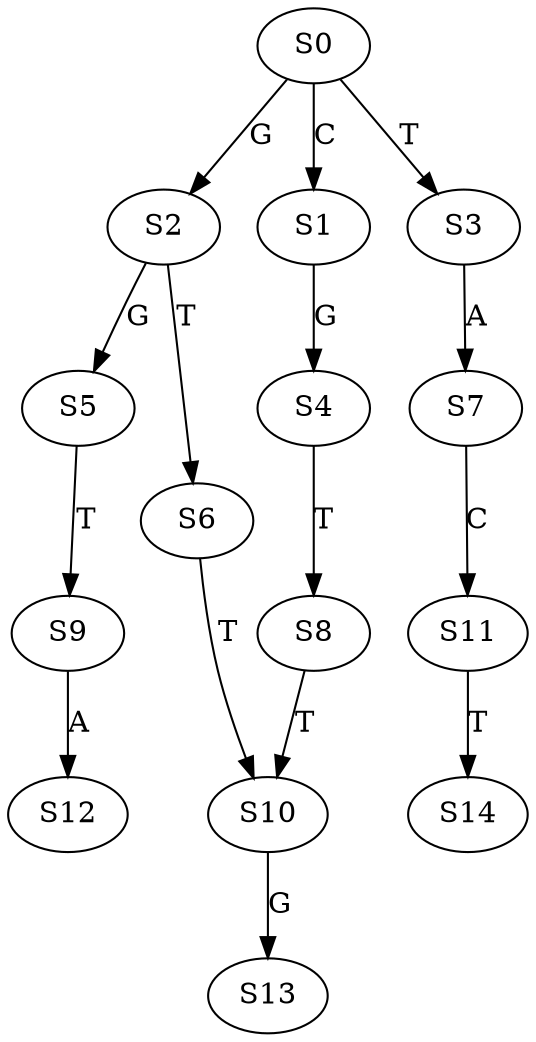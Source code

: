 strict digraph  {
	S0 -> S1 [ label = C ];
	S0 -> S2 [ label = G ];
	S0 -> S3 [ label = T ];
	S1 -> S4 [ label = G ];
	S2 -> S5 [ label = G ];
	S2 -> S6 [ label = T ];
	S3 -> S7 [ label = A ];
	S4 -> S8 [ label = T ];
	S5 -> S9 [ label = T ];
	S6 -> S10 [ label = T ];
	S7 -> S11 [ label = C ];
	S8 -> S10 [ label = T ];
	S9 -> S12 [ label = A ];
	S10 -> S13 [ label = G ];
	S11 -> S14 [ label = T ];
}
